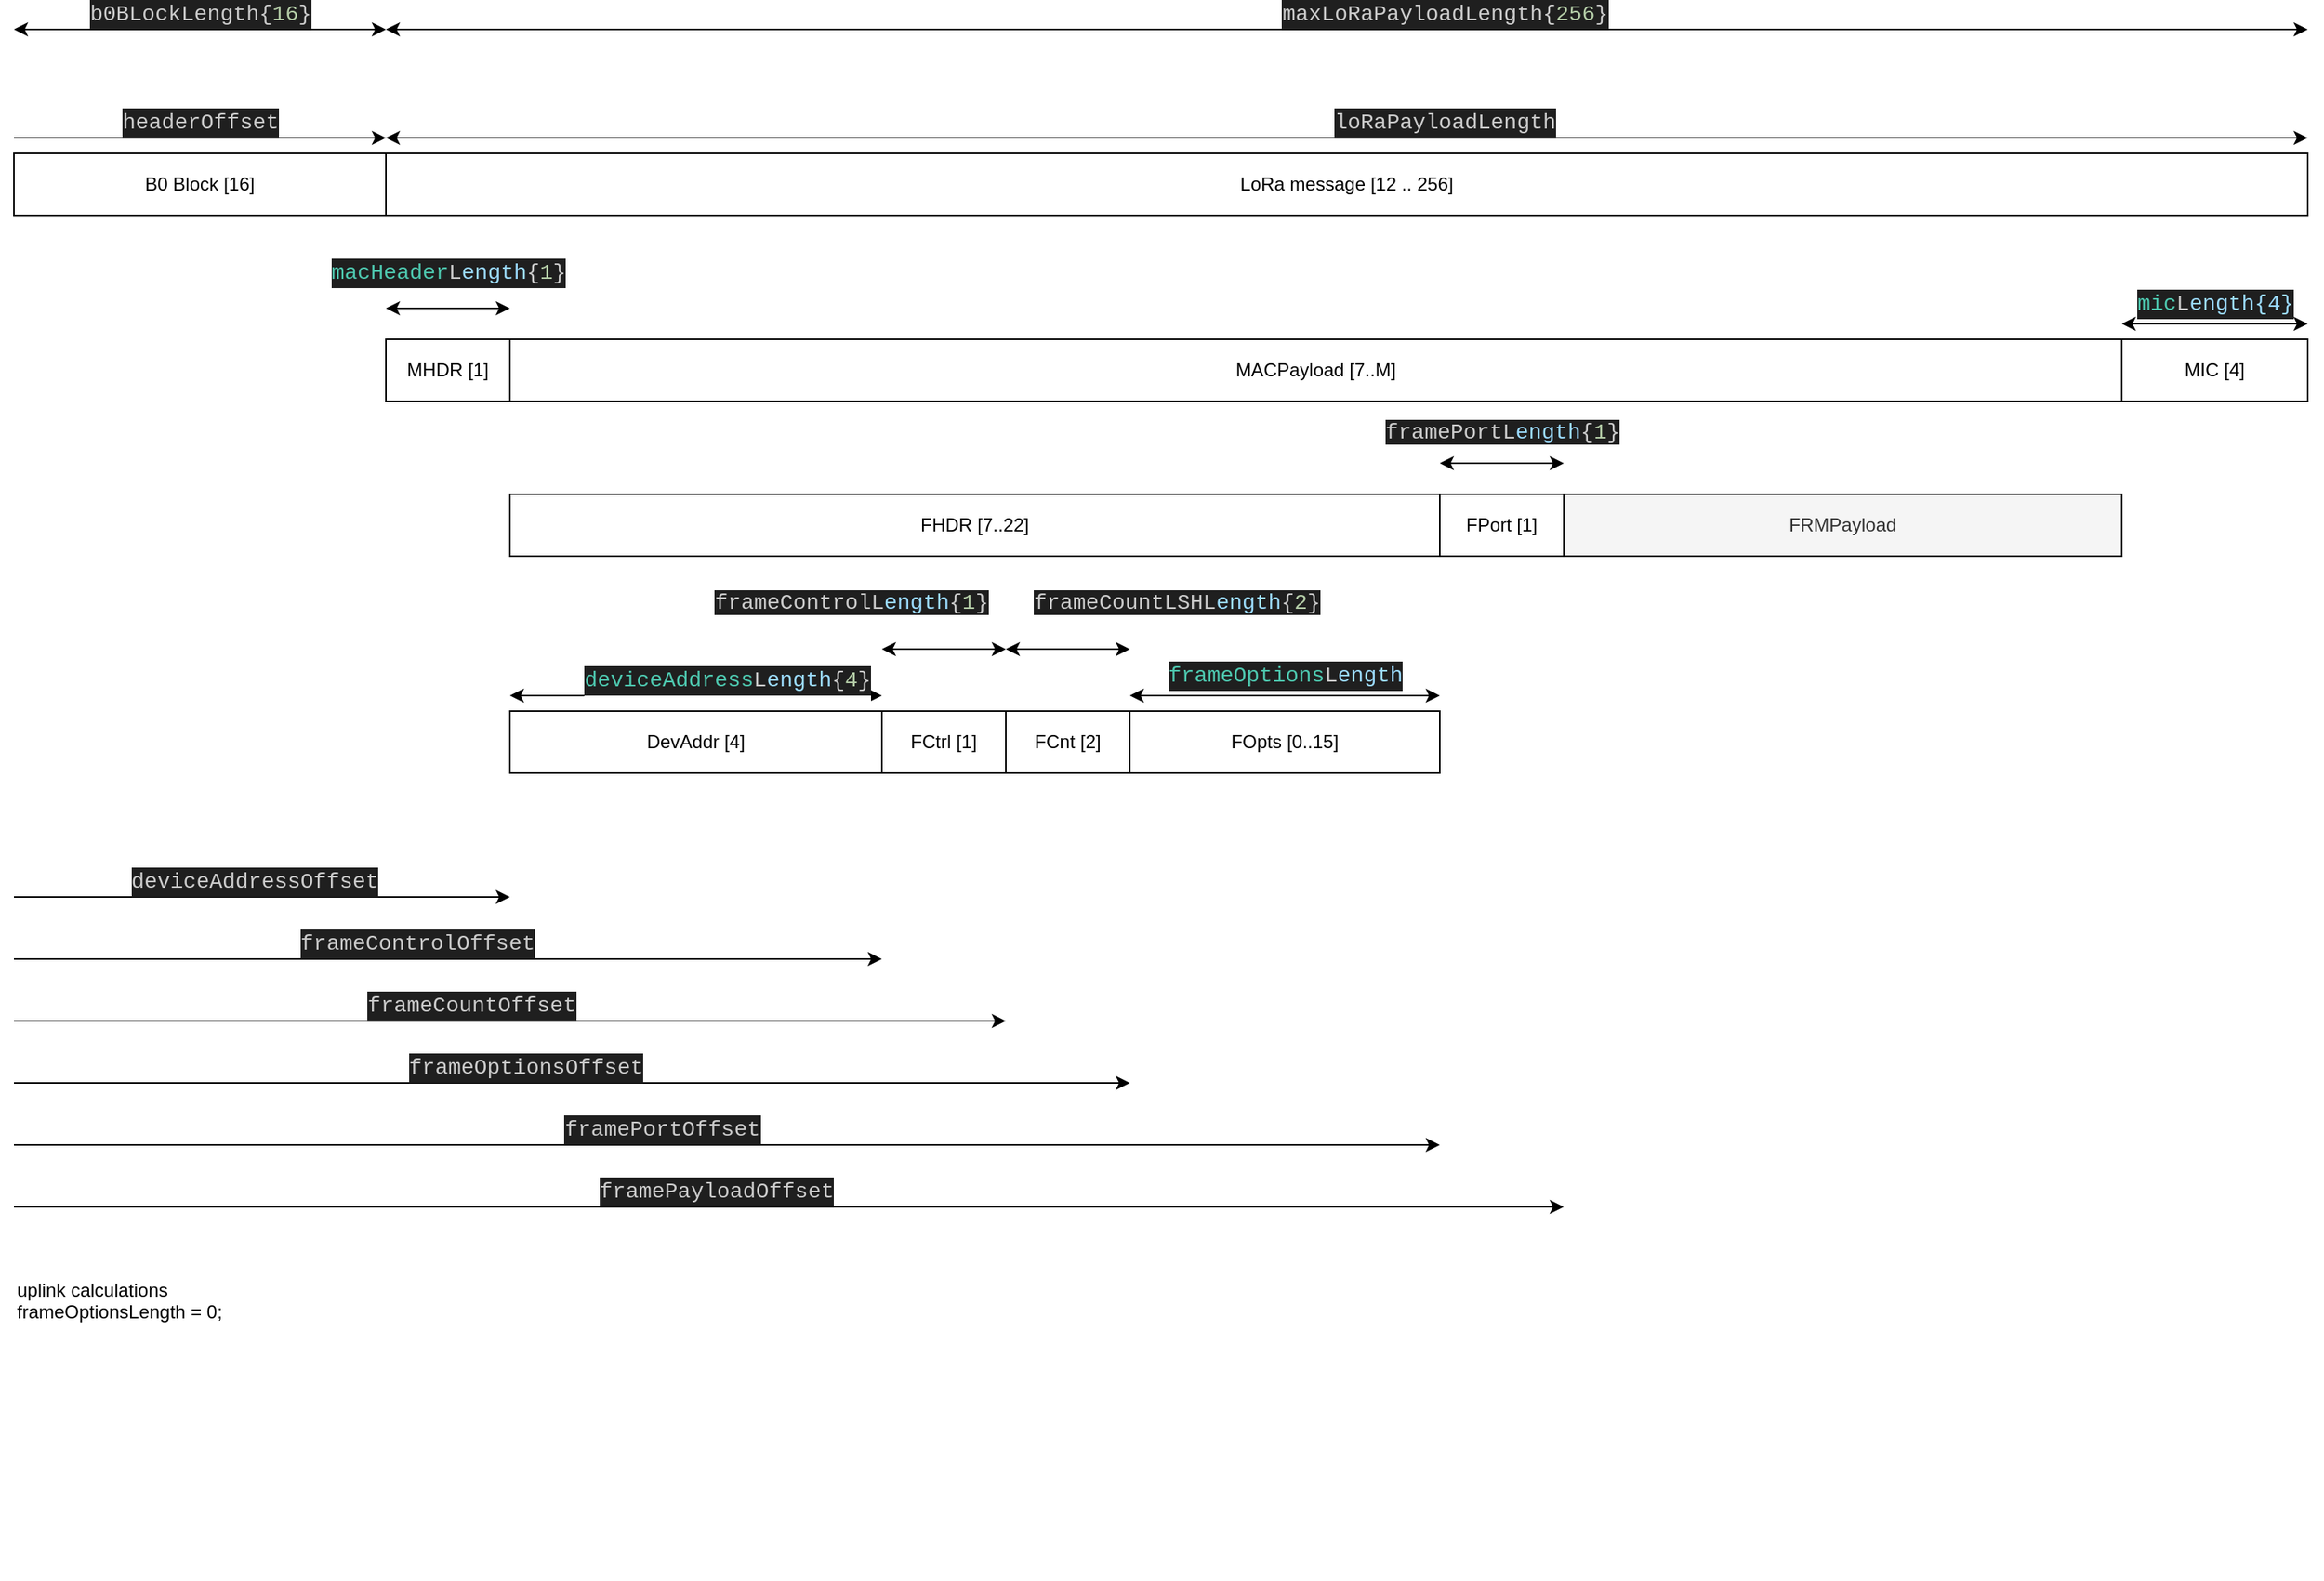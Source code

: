 <mxfile version="20.8.16" type="device"><diagram name="Page-1" id="cHqNd58O_62hxRAwWtJX"><mxGraphModel dx="1658" dy="940" grid="1" gridSize="10" guides="1" tooltips="1" connect="1" arrows="1" fold="1" page="1" pageScale="1" pageWidth="1654" pageHeight="1169" math="0" shadow="0"><root><mxCell id="0"/><mxCell id="1" parent="0"/><mxCell id="ZSQxqMxXPmyIhxkTD1pY-1" value="B0 Block [16]" style="rounded=0;whiteSpace=wrap;html=1;" parent="1" vertex="1"><mxGeometry x="80" y="160" width="240" height="40" as="geometry"/></mxCell><mxCell id="ZSQxqMxXPmyIhxkTD1pY-2" value="LoRa message [12 .. 256]" style="rounded=0;whiteSpace=wrap;html=1;" parent="1" vertex="1"><mxGeometry x="320" y="160" width="1240" height="40" as="geometry"/></mxCell><mxCell id="ZSQxqMxXPmyIhxkTD1pY-3" value="MIC [4]" style="rounded=0;whiteSpace=wrap;html=1;" parent="1" vertex="1"><mxGeometry x="1440" y="280" width="120" height="40" as="geometry"/></mxCell><mxCell id="ZSQxqMxXPmyIhxkTD1pY-4" value="MHDR [1]" style="rounded=0;whiteSpace=wrap;html=1;" parent="1" vertex="1"><mxGeometry x="320" y="280" width="80" height="40" as="geometry"/></mxCell><mxCell id="ZSQxqMxXPmyIhxkTD1pY-5" value="MACPayload [7..M]" style="rounded=0;whiteSpace=wrap;html=1;" parent="1" vertex="1"><mxGeometry x="400" y="280" width="1040" height="40" as="geometry"/></mxCell><mxCell id="ZSQxqMxXPmyIhxkTD1pY-6" value="FHDR [7..22]" style="rounded=0;whiteSpace=wrap;html=1;" parent="1" vertex="1"><mxGeometry x="400" y="380" width="600" height="40" as="geometry"/></mxCell><mxCell id="ZSQxqMxXPmyIhxkTD1pY-7" value="FPort [1]" style="rounded=0;whiteSpace=wrap;html=1;" parent="1" vertex="1"><mxGeometry x="1000" y="380" width="80" height="40" as="geometry"/></mxCell><mxCell id="ZSQxqMxXPmyIhxkTD1pY-8" value="FRMPayload" style="rounded=0;whiteSpace=wrap;html=1;fillColor=#f5f5f5;fontColor=#333333;strokeColor=#000000;" parent="1" vertex="1"><mxGeometry x="1080" y="380" width="360" height="40" as="geometry"/></mxCell><mxCell id="ZSQxqMxXPmyIhxkTD1pY-10" value="FCtrl [1]" style="rounded=0;whiteSpace=wrap;html=1;" parent="1" vertex="1"><mxGeometry x="640" y="520" width="80" height="40" as="geometry"/></mxCell><mxCell id="ZSQxqMxXPmyIhxkTD1pY-11" value="FCnt [2]" style="rounded=0;whiteSpace=wrap;html=1;" parent="1" vertex="1"><mxGeometry x="720" y="520" width="80" height="40" as="geometry"/></mxCell><mxCell id="ZSQxqMxXPmyIhxkTD1pY-12" value="FOpts [0..15]" style="rounded=0;whiteSpace=wrap;html=1;" parent="1" vertex="1"><mxGeometry x="800" y="520" width="200" height="40" as="geometry"/></mxCell><mxCell id="ZSQxqMxXPmyIhxkTD1pY-13" value="" style="endArrow=classic;startArrow=classic;html=1;rounded=0;" parent="1" edge="1"><mxGeometry width="50" height="50" relative="1" as="geometry"><mxPoint x="80" y="80" as="sourcePoint"/><mxPoint x="320" y="80" as="targetPoint"/></mxGeometry></mxCell><mxCell id="ZSQxqMxXPmyIhxkTD1pY-14" value="&lt;div style=&quot;color: rgb(204, 204, 204); background-color: rgb(31, 31, 31); font-family: Consolas, &amp;quot;Courier New&amp;quot;, monospace; font-size: 14px; line-height: 19px;&quot;&gt;&lt;div style=&quot;line-height: 19px;&quot;&gt;b0BLockLength{&lt;span style=&quot;color: #b5cea8;&quot;&gt;16&lt;/span&gt;}&lt;/div&gt;&lt;/div&gt;" style="edgeLabel;html=1;align=center;verticalAlign=middle;resizable=0;points=[];" parent="ZSQxqMxXPmyIhxkTD1pY-13" vertex="1" connectable="0"><mxGeometry x="-0.1" y="1" relative="1" as="geometry"><mxPoint x="12" y="-9" as="offset"/></mxGeometry></mxCell><mxCell id="ZSQxqMxXPmyIhxkTD1pY-15" value="" style="endArrow=classic;startArrow=classic;html=1;rounded=0;" parent="1" edge="1"><mxGeometry width="50" height="50" relative="1" as="geometry"><mxPoint x="320" y="80" as="sourcePoint"/><mxPoint x="1560" y="80" as="targetPoint"/></mxGeometry></mxCell><mxCell id="ZSQxqMxXPmyIhxkTD1pY-16" value="&lt;div style=&quot;color: rgb(204, 204, 204); background-color: rgb(31, 31, 31); font-family: Consolas, &amp;quot;Courier New&amp;quot;, monospace; font-size: 14px; line-height: 19px;&quot;&gt;maxLoRaPayloadLength{&lt;span style=&quot;color: #b5cea8;&quot;&gt;256&lt;/span&gt;}&lt;/div&gt;" style="edgeLabel;html=1;align=center;verticalAlign=middle;resizable=0;points=[];" parent="ZSQxqMxXPmyIhxkTD1pY-15" vertex="1" connectable="0"><mxGeometry x="0.102" y="2" relative="1" as="geometry"><mxPoint y="-8" as="offset"/></mxGeometry></mxCell><mxCell id="ZSQxqMxXPmyIhxkTD1pY-17" value="" style="endArrow=classic;startArrow=classic;html=1;rounded=0;" parent="1" edge="1"><mxGeometry width="50" height="50" relative="1" as="geometry"><mxPoint x="320" y="150" as="sourcePoint"/><mxPoint x="1560" y="150" as="targetPoint"/></mxGeometry></mxCell><mxCell id="ZSQxqMxXPmyIhxkTD1pY-18" value="&lt;div style=&quot;color: rgb(204, 204, 204); background-color: rgb(31, 31, 31); font-family: Consolas, &amp;quot;Courier New&amp;quot;, monospace; font-size: 14px; line-height: 19px;&quot;&gt;loRaPayloadLength&lt;/div&gt;" style="edgeLabel;html=1;align=center;verticalAlign=middle;resizable=0;points=[];" parent="ZSQxqMxXPmyIhxkTD1pY-17" vertex="1" connectable="0"><mxGeometry x="0.102" y="2" relative="1" as="geometry"><mxPoint y="-8" as="offset"/></mxGeometry></mxCell><mxCell id="ZSQxqMxXPmyIhxkTD1pY-19" value="" style="endArrow=classic;html=1;rounded=0;" parent="1" edge="1"><mxGeometry width="50" height="50" relative="1" as="geometry"><mxPoint x="80" y="150" as="sourcePoint"/><mxPoint x="320" y="150" as="targetPoint"/></mxGeometry></mxCell><mxCell id="ZSQxqMxXPmyIhxkTD1pY-20" value="&lt;div style=&quot;color: rgb(204, 204, 204); background-color: rgb(31, 31, 31); font-family: Consolas, &amp;quot;Courier New&amp;quot;, monospace; font-size: 14px; line-height: 19px;&quot;&gt;headerOffset&lt;/div&gt;" style="edgeLabel;html=1;align=center;verticalAlign=middle;resizable=0;points=[];" parent="ZSQxqMxXPmyIhxkTD1pY-19" vertex="1" connectable="0"><mxGeometry x="-0.125" y="2" relative="1" as="geometry"><mxPoint x="15" y="-8" as="offset"/></mxGeometry></mxCell><mxCell id="ZSQxqMxXPmyIhxkTD1pY-22" value="&lt;br&gt;&lt;div style=&quot;background-color: rgb(31, 31, 31); font-family: Consolas, &amp;quot;Courier New&amp;quot;, monospace; font-weight: normal; font-size: 14px; line-height: 19px;&quot;&gt;&lt;div style=&quot;&quot;&gt;&lt;span style=&quot;color: rgb(78, 201, 176);&quot;&gt;deviceAddress&lt;/span&gt;&lt;font color=&quot;#cccccc&quot;&gt;L&lt;/font&gt;&lt;span style=&quot;color: rgb(156, 220, 254);&quot;&gt;ength&lt;/span&gt;&lt;span style=&quot;color: rgb(204, 204, 204);&quot;&gt;{&lt;/span&gt;&lt;span style=&quot;color: rgb(181, 206, 168);&quot;&gt;4&lt;/span&gt;&lt;span style=&quot;color: rgb(204, 204, 204);&quot;&gt;}&lt;/span&gt;&lt;/div&gt;&lt;/div&gt;&lt;br&gt;" style="endArrow=classic;startArrow=classic;html=1;rounded=0;" parent="1" edge="1"><mxGeometry x="0.167" y="10" width="50" height="50" relative="1" as="geometry"><mxPoint x="400" y="510" as="sourcePoint"/><mxPoint x="640" y="510" as="targetPoint"/><mxPoint as="offset"/></mxGeometry></mxCell><mxCell id="ZSQxqMxXPmyIhxkTD1pY-24" value="DevAddr [4]" style="rounded=0;whiteSpace=wrap;html=1;" parent="1" vertex="1"><mxGeometry x="400" y="520" width="240" height="40" as="geometry"/></mxCell><mxCell id="ZSQxqMxXPmyIhxkTD1pY-26" value="" style="endArrow=classic;html=1;rounded=0;" parent="1" edge="1"><mxGeometry width="50" height="50" relative="1" as="geometry"><mxPoint x="80" y="800.0" as="sourcePoint"/><mxPoint x="1000" y="800" as="targetPoint"/></mxGeometry></mxCell><mxCell id="ZSQxqMxXPmyIhxkTD1pY-27" value="&lt;div style=&quot;color: rgb(204, 204, 204); background-color: rgb(31, 31, 31); font-family: Consolas, &amp;quot;Courier New&amp;quot;, monospace; font-size: 14px; line-height: 19px;&quot;&gt;framePortOffset&lt;/div&gt;" style="edgeLabel;html=1;align=center;verticalAlign=middle;resizable=0;points=[];" parent="ZSQxqMxXPmyIhxkTD1pY-26" vertex="1" connectable="0"><mxGeometry x="-0.125" y="2" relative="1" as="geometry"><mxPoint x="15" y="-8" as="offset"/></mxGeometry></mxCell><mxCell id="ZSQxqMxXPmyIhxkTD1pY-28" value="" style="endArrow=classic;html=1;rounded=0;" parent="1" edge="1"><mxGeometry width="50" height="50" relative="1" as="geometry"><mxPoint x="80" y="840" as="sourcePoint"/><mxPoint x="1080" y="840" as="targetPoint"/></mxGeometry></mxCell><mxCell id="ZSQxqMxXPmyIhxkTD1pY-29" value="&lt;div style=&quot;color: rgb(204, 204, 204); background-color: rgb(31, 31, 31); font-family: Consolas, &amp;quot;Courier New&amp;quot;, monospace; font-size: 14px; line-height: 19px;&quot;&gt;framePayloadOffset&lt;/div&gt;" style="edgeLabel;html=1;align=center;verticalAlign=middle;resizable=0;points=[];" parent="ZSQxqMxXPmyIhxkTD1pY-28" vertex="1" connectable="0"><mxGeometry x="-0.125" y="2" relative="1" as="geometry"><mxPoint x="15" y="-8" as="offset"/></mxGeometry></mxCell><mxCell id="ZSQxqMxXPmyIhxkTD1pY-30" value="" style="endArrow=classic;html=1;rounded=0;" parent="1" edge="1"><mxGeometry width="50" height="50" relative="1" as="geometry"><mxPoint x="80" y="760" as="sourcePoint"/><mxPoint x="800" y="760" as="targetPoint"/></mxGeometry></mxCell><mxCell id="ZSQxqMxXPmyIhxkTD1pY-31" value="&lt;div style=&quot;color: rgb(204, 204, 204); background-color: rgb(31, 31, 31); font-family: Consolas, &amp;quot;Courier New&amp;quot;, monospace; font-size: 14px; line-height: 19px;&quot;&gt;frameOptionsOffset&lt;/div&gt;" style="edgeLabel;html=1;align=center;verticalAlign=middle;resizable=0;points=[];" parent="ZSQxqMxXPmyIhxkTD1pY-30" vertex="1" connectable="0"><mxGeometry x="-0.125" y="2" relative="1" as="geometry"><mxPoint x="15" y="-8" as="offset"/></mxGeometry></mxCell><mxCell id="ZSQxqMxXPmyIhxkTD1pY-32" value="" style="endArrow=classic;html=1;rounded=0;" parent="1" edge="1"><mxGeometry width="50" height="50" relative="1" as="geometry"><mxPoint x="80" y="720" as="sourcePoint"/><mxPoint x="720" y="720" as="targetPoint"/></mxGeometry></mxCell><mxCell id="ZSQxqMxXPmyIhxkTD1pY-33" value="&lt;div style=&quot;color: rgb(204, 204, 204); background-color: rgb(31, 31, 31); font-family: Consolas, &amp;quot;Courier New&amp;quot;, monospace; font-size: 14px; line-height: 19px;&quot;&gt;frameCountOffset&lt;/div&gt;" style="edgeLabel;html=1;align=center;verticalAlign=middle;resizable=0;points=[];" parent="ZSQxqMxXPmyIhxkTD1pY-32" vertex="1" connectable="0"><mxGeometry x="-0.125" y="2" relative="1" as="geometry"><mxPoint x="15" y="-8" as="offset"/></mxGeometry></mxCell><mxCell id="ZSQxqMxXPmyIhxkTD1pY-34" value="" style="endArrow=classic;html=1;rounded=0;" parent="1" edge="1"><mxGeometry width="50" height="50" relative="1" as="geometry"><mxPoint x="80" y="680" as="sourcePoint"/><mxPoint x="640" y="680" as="targetPoint"/></mxGeometry></mxCell><mxCell id="ZSQxqMxXPmyIhxkTD1pY-35" value="&lt;div style=&quot;color: rgb(204, 204, 204); background-color: rgb(31, 31, 31); font-family: Consolas, &amp;quot;Courier New&amp;quot;, monospace; font-size: 14px; line-height: 19px;&quot;&gt;frameControlOffset&lt;/div&gt;" style="edgeLabel;html=1;align=center;verticalAlign=middle;resizable=0;points=[];" parent="ZSQxqMxXPmyIhxkTD1pY-34" vertex="1" connectable="0"><mxGeometry x="-0.125" y="2" relative="1" as="geometry"><mxPoint x="15" y="-8" as="offset"/></mxGeometry></mxCell><mxCell id="ZSQxqMxXPmyIhxkTD1pY-36" value="" style="endArrow=classic;html=1;rounded=0;" parent="1" edge="1"><mxGeometry width="50" height="50" relative="1" as="geometry"><mxPoint x="80" y="640" as="sourcePoint"/><mxPoint x="400" y="640" as="targetPoint"/></mxGeometry></mxCell><mxCell id="ZSQxqMxXPmyIhxkTD1pY-37" value="&lt;div style=&quot;color: rgb(204, 204, 204); background-color: rgb(31, 31, 31); font-family: Consolas, &amp;quot;Courier New&amp;quot;, monospace; font-size: 14px; line-height: 19px;&quot;&gt;deviceAddressOffset&lt;/div&gt;" style="edgeLabel;html=1;align=center;verticalAlign=middle;resizable=0;points=[];" parent="ZSQxqMxXPmyIhxkTD1pY-36" vertex="1" connectable="0"><mxGeometry x="-0.125" y="2" relative="1" as="geometry"><mxPoint x="15" y="-8" as="offset"/></mxGeometry></mxCell><mxCell id="ZSQxqMxXPmyIhxkTD1pY-38" value="&lt;br&gt;&lt;div style=&quot;background-color: rgb(31, 31, 31); font-family: Consolas, &amp;quot;Courier New&amp;quot;, monospace; font-weight: normal; font-size: 14px; line-height: 19px;&quot;&gt;&lt;div style=&quot;&quot;&gt;&lt;font color=&quot;#4ec9b0&quot;&gt;frameOptions&lt;/font&gt;&lt;font color=&quot;#cccccc&quot;&gt;L&lt;/font&gt;&lt;span style=&quot;color: rgb(156, 220, 254);&quot;&gt;ength&lt;/span&gt;&lt;/div&gt;&lt;/div&gt;" style="endArrow=classic;startArrow=classic;html=1;rounded=0;" parent="1" edge="1"><mxGeometry y="20" width="50" height="50" relative="1" as="geometry"><mxPoint x="800" y="510" as="sourcePoint"/><mxPoint x="1000" y="510" as="targetPoint"/><mxPoint as="offset"/></mxGeometry></mxCell><mxCell id="ZSQxqMxXPmyIhxkTD1pY-39" value="&lt;br&gt;&lt;div style=&quot;background-color: rgb(31, 31, 31); font-family: Consolas, &amp;quot;Courier New&amp;quot;, monospace; font-weight: normal; font-size: 14px; line-height: 19px;&quot;&gt;&lt;div style=&quot;&quot;&gt;&lt;font color=&quot;#4ec9b0&quot;&gt;mic&lt;/font&gt;&lt;font color=&quot;#cccccc&quot;&gt;L&lt;/font&gt;&lt;span style=&quot;color: rgb(156, 220, 254);&quot;&gt;ength{4}&lt;/span&gt;&lt;/div&gt;&lt;/div&gt;" style="endArrow=classic;startArrow=classic;html=1;rounded=0;" parent="1" edge="1"><mxGeometry y="20" width="50" height="50" relative="1" as="geometry"><mxPoint x="1440" y="270" as="sourcePoint"/><mxPoint x="1560" y="270" as="targetPoint"/><mxPoint as="offset"/></mxGeometry></mxCell><mxCell id="ZSQxqMxXPmyIhxkTD1pY-40" value="&lt;br&gt;&lt;div style=&quot;background-color: rgb(31, 31, 31); font-family: Consolas, &amp;quot;Courier New&amp;quot;, monospace; font-weight: normal; font-size: 14px; line-height: 19px;&quot;&gt;&lt;div style=&quot;&quot;&gt;&lt;font color=&quot;#4ec9b0&quot;&gt;macHeader&lt;/font&gt;&lt;font color=&quot;#cccccc&quot;&gt;L&lt;/font&gt;&lt;span style=&quot;color: rgb(156, 220, 254);&quot;&gt;ength&lt;/span&gt;&lt;span style=&quot;color: rgb(204, 204, 204);&quot;&gt;{&lt;/span&gt;&lt;font color=&quot;#b5cea8&quot;&gt;1&lt;/font&gt;&lt;span style=&quot;color: rgb(204, 204, 204);&quot;&gt;}&lt;/span&gt;&lt;/div&gt;&lt;/div&gt;" style="endArrow=classic;startArrow=classic;html=1;rounded=0;" parent="1" edge="1"><mxGeometry y="30" width="50" height="50" relative="1" as="geometry"><mxPoint x="320" y="260" as="sourcePoint"/><mxPoint x="400" y="260" as="targetPoint"/><mxPoint as="offset"/></mxGeometry></mxCell><mxCell id="ZSQxqMxXPmyIhxkTD1pY-41" value="&lt;font style=&quot;background-color: rgb(31, 31, 31); font-family: Consolas, &amp;quot;Courier New&amp;quot;, monospace; font-size: 14px;&quot; color=&quot;#cccccc&quot;&gt;frameControlL&lt;/font&gt;&lt;span style=&quot;background-color: rgb(31, 31, 31); font-family: Consolas, &amp;quot;Courier New&amp;quot;, monospace; font-size: 14px; color: rgb(156, 220, 254);&quot;&gt;ength&lt;/span&gt;&lt;span style=&quot;background-color: rgb(31, 31, 31); font-family: Consolas, &amp;quot;Courier New&amp;quot;, monospace; font-size: 14px; color: rgb(204, 204, 204);&quot;&gt;{&lt;/span&gt;&lt;font style=&quot;background-color: rgb(31, 31, 31); font-family: Consolas, &amp;quot;Courier New&amp;quot;, monospace; font-size: 14px;&quot; color=&quot;#b5cea8&quot;&gt;1&lt;/font&gt;&lt;span style=&quot;background-color: rgb(31, 31, 31); font-family: Consolas, &amp;quot;Courier New&amp;quot;, monospace; font-size: 14px; color: rgb(204, 204, 204);&quot;&gt;}&lt;/span&gt;" style="endArrow=classic;startArrow=classic;html=1;rounded=0;" parent="1" edge="1"><mxGeometry x="-1" y="36" width="50" height="50" relative="1" as="geometry"><mxPoint x="640" y="480" as="sourcePoint"/><mxPoint x="720" y="480" as="targetPoint"/><mxPoint x="-20" y="6" as="offset"/></mxGeometry></mxCell><mxCell id="ZSQxqMxXPmyIhxkTD1pY-42" value="&lt;font style=&quot;background-color: rgb(31, 31, 31); font-family: Consolas, &amp;quot;Courier New&amp;quot;, monospace; font-size: 14px;&quot; color=&quot;#cccccc&quot;&gt;frameCountLSHL&lt;/font&gt;&lt;span style=&quot;background-color: rgb(31, 31, 31); font-family: Consolas, &amp;quot;Courier New&amp;quot;, monospace; font-size: 14px; color: rgb(156, 220, 254);&quot;&gt;ength&lt;/span&gt;&lt;span style=&quot;background-color: rgb(31, 31, 31); font-family: Consolas, &amp;quot;Courier New&amp;quot;, monospace; font-size: 14px; color: rgb(204, 204, 204);&quot;&gt;{&lt;/span&gt;&lt;font style=&quot;background-color: rgb(31, 31, 31); font-family: Consolas, &amp;quot;Courier New&amp;quot;, monospace; font-size: 14px;&quot; color=&quot;#b5cea8&quot;&gt;2&lt;/font&gt;&lt;span style=&quot;background-color: rgb(31, 31, 31); font-family: Consolas, &amp;quot;Courier New&amp;quot;, monospace; font-size: 14px; color: rgb(204, 204, 204);&quot;&gt;}&lt;/span&gt;" style="endArrow=classic;startArrow=classic;html=1;rounded=0;" parent="1" edge="1"><mxGeometry x="1" y="42" width="50" height="50" relative="1" as="geometry"><mxPoint x="720" y="480" as="sourcePoint"/><mxPoint x="800" y="480" as="targetPoint"/><mxPoint x="30" y="12" as="offset"/></mxGeometry></mxCell><mxCell id="ZSQxqMxXPmyIhxkTD1pY-43" value="&lt;font style=&quot;background-color: rgb(31, 31, 31); font-family: Consolas, &amp;quot;Courier New&amp;quot;, monospace; font-size: 14px;&quot; color=&quot;#cccccc&quot;&gt;framePortL&lt;/font&gt;&lt;span style=&quot;background-color: rgb(31, 31, 31); font-family: Consolas, &amp;quot;Courier New&amp;quot;, monospace; font-size: 14px; color: rgb(156, 220, 254);&quot;&gt;ength&lt;/span&gt;&lt;span style=&quot;background-color: rgb(31, 31, 31); font-family: Consolas, &amp;quot;Courier New&amp;quot;, monospace; font-size: 14px; color: rgb(204, 204, 204);&quot;&gt;{&lt;/span&gt;&lt;font style=&quot;background-color: rgb(31, 31, 31); font-family: Consolas, &amp;quot;Courier New&amp;quot;, monospace; font-size: 14px;&quot; color=&quot;#b5cea8&quot;&gt;1&lt;/font&gt;&lt;span style=&quot;background-color: rgb(31, 31, 31); font-family: Consolas, &amp;quot;Courier New&amp;quot;, monospace; font-size: 14px; color: rgb(204, 204, 204);&quot;&gt;}&lt;/span&gt;" style="endArrow=classic;startArrow=classic;html=1;rounded=0;" parent="1" edge="1"><mxGeometry y="20" width="50" height="50" relative="1" as="geometry"><mxPoint x="1000" y="360" as="sourcePoint"/><mxPoint x="1080" y="360" as="targetPoint"/><mxPoint as="offset"/></mxGeometry></mxCell><mxCell id="hx4rsOu9jgLRpb98129r-1" value="uplink calculations&lt;br&gt;frameOptionsLength = 0;&lt;br&gt;" style="text;html=1;strokeColor=none;fillColor=none;align=left;verticalAlign=top;whiteSpace=wrap;rounded=0;horizontal=1;" vertex="1" parent="1"><mxGeometry x="80" y="880" width="590" height="200" as="geometry"/></mxCell></root></mxGraphModel></diagram></mxfile>